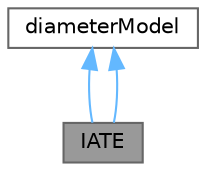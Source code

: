 digraph "IATE"
{
 // LATEX_PDF_SIZE
  bgcolor="transparent";
  edge [fontname=Helvetica,fontsize=10,labelfontname=Helvetica,labelfontsize=10];
  node [fontname=Helvetica,fontsize=10,shape=box,height=0.2,width=0.4];
  Node1 [id="Node000001",label="IATE",height=0.2,width=0.4,color="gray40", fillcolor="grey60", style="filled", fontcolor="black",tooltip="IATE (Interfacial Area Transport Equation) bubble diameter model."];
  Node2 -> Node1 [id="edge1_Node000001_Node000002",dir="back",color="steelblue1",style="solid",tooltip=" "];
  Node2 [id="Node000002",label="diameterModel",height=0.2,width=0.4,color="gray40", fillcolor="white", style="filled",URL="$classFoam_1_1diameterModel.html",tooltip="Abstract base-class for dispersed-phase particle diameter models."];
  Node2 -> Node1 [id="edge2_Node000001_Node000002",dir="back",color="steelblue1",style="solid",tooltip=" "];
}
